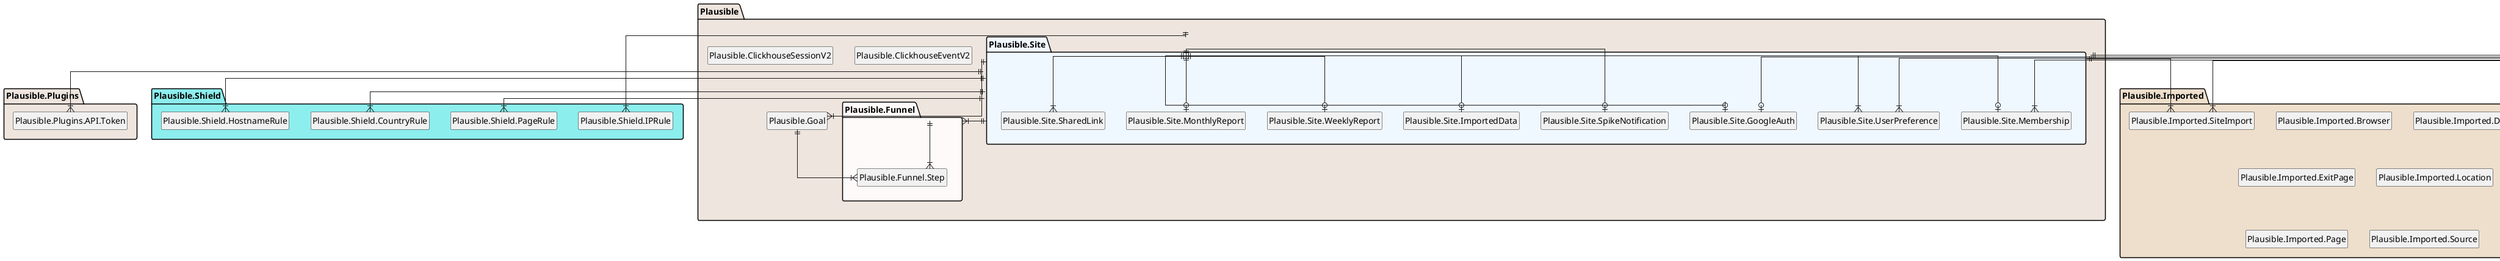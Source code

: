 @startuml

set namespaceSeparator none
hide circle
hide methods
hide fields
skinparam linetype ortho
skinparam defaultFontName Roboto Mono
skinparam shadowing false

namespace Ecto.Migration #f0f8ff {
  entity Ecto.Migration.SchemaMigration
}
namespace FunWithFlags.Store #f0ffff {
  entity FunWithFlags.Store.Persistent.Ecto.Record
}
namespace Oban #f0ffff {
  entity Oban.Job
}
namespace Plausible #eee5de {
  entity Plausible.ClickhouseEventV2
  entity Plausible.ClickhouseSessionV2
  entity Plausible.Funnel
  entity Plausible.Goal
  entity Plausible.Site
}
namespace Plausible.Auth #ffefd5 {
  entity Plausible.Auth.ApiKey
  entity Plausible.Auth.EmailActivationCode
  entity Plausible.Auth.GracePeriod
  entity Plausible.Auth.Invitation
  entity Plausible.Auth.TOTP.RecoveryCode
  entity Plausible.Auth.User
}
namespace Plausible.Billing #f0ffff {
  entity Plausible.Billing.EnterprisePlan
  entity Plausible.Billing.Plan
  entity Plausible.Billing.Subscription
}
namespace Plausible.DataMigration #8deeee {
  entity Plausible.DataMigration.NumericIDs.DomainsLookup
}
namespace Plausible.Funnel #fffafa {
  entity Plausible.Funnel.Step
}
namespace Plausible.Imported #eedfcc {
  entity Plausible.Imported.Browser
  entity Plausible.Imported.Device
  entity Plausible.Imported.EntryPage
  entity Plausible.Imported.ExitPage
  entity Plausible.Imported.Location
  entity Plausible.Imported.OperatingSystem
  entity Plausible.Imported.Page
  entity Plausible.Imported.SiteImport
  entity Plausible.Imported.Source
  entity Plausible.Imported.Visitor
}
namespace Plausible.Ingestion #8deeee {
  entity Plausible.Ingestion.Counters.Record
  entity Plausible.Ingestion.Request
}
namespace Plausible.Plugins #eee5de {
  entity Plausible.Plugins.API.Token
}
namespace Plausible.Shield #8deeee {
  entity Plausible.Shield.CountryRule
  entity Plausible.Shield.HostnameRule
  entity Plausible.Shield.IPRule
  entity Plausible.Shield.PageRule
}
namespace Plausible.Site #f0f8ff {
  entity Plausible.Site.GoogleAuth
  entity Plausible.Site.ImportedData
  entity Plausible.Site.Membership
  entity Plausible.Site.MonthlyReport
  entity Plausible.Site.SharedLink
  entity Plausible.Site.SpikeNotification
  entity Plausible.Site.UserPreference
  entity Plausible.Site.WeeklyReport
}


Plausible.Funnel ||--|{ Plausible.Funnel.Step
Plausible.Goal ||--|{ Plausible.Funnel.Step
Plausible.Site ||--|{ Plausible.Funnel
Plausible.Site ||--|{ Plausible.Goal
Plausible.Site ||--o| Plausible.Site.GoogleAuth
Plausible.Site ||--|{ Plausible.Auth.Invitation
Plausible.Site ||--o| Plausible.Site.MonthlyReport
Plausible.Site ||--|{ Plausible.Plugins.API.Token
Plausible.Site ||--|{ Plausible.Site.SharedLink
Plausible.Site ||--|{ Plausible.Shield.CountryRule
Plausible.Site ||--|{ Plausible.Shield.HostnameRule
Plausible.Site ||--|{ Plausible.Shield.IPRule
Plausible.Site ||--|{ Plausible.Shield.PageRule
Plausible.Site ||--|{ Plausible.Imported.SiteImport
Plausible.Site ||--o| Plausible.Site.Membership
Plausible.Site ||--|{ Plausible.Site.UserPreference
Plausible.Site ||--o| Plausible.Site.SpikeNotification
Plausible.Site ||--o| Plausible.Site.WeeklyReport
Plausible.Site ||--o| Plausible.Site.ImportedData
Plausible.Auth.User ||--o| Plausible.Auth.GracePeriod
Plausible.Auth.User ||--|{ Plausible.Auth.ApiKey
Plausible.Auth.User ||--|{ Plausible.Auth.EmailActivationCode
Plausible.Auth.User ||--o| Plausible.Billing.EnterprisePlan
Plausible.Auth.User ||--o| Plausible.Site.GoogleAuth
Plausible.Auth.User ||--|{ Plausible.Auth.Invitation
Plausible.Auth.User ||--|{ Plausible.Imported.SiteImport
Plausible.Auth.User ||--|{ Plausible.Site.Membership
Plausible.Auth.User ||--|{ Plausible.Site.UserPreference
Plausible.Auth.User ||--o| Plausible.Billing.Subscription
Plausible.Auth.User ||--|{ Plausible.Auth.TOTP.RecoveryCode
@enduml
